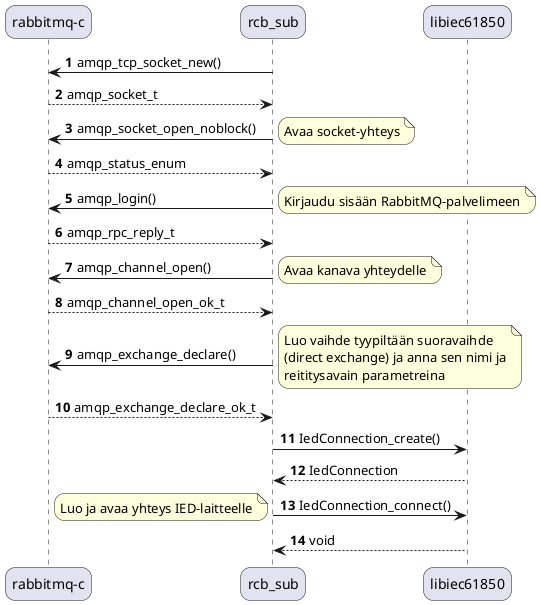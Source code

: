 @startuml
autonumber

skinparam roundcorner 20

participant "rabbitmq-c" as mqc
participant "rcb_sub" as rcbsub
participant "libiec61850" as libiec

rcbsub -> mqc : amqp_tcp_socket_new()
mqc --> rcbsub : amqp_socket_t
rcbsub -> mqc : amqp_socket_open_noblock()
note right
	Avaa socket-yhteys
end note
mqc --> rcbsub : amqp_status_enum
rcbsub -> mqc : amqp_login()
note right
	Kirjaudu sisään RabbitMQ-palvelimeen
end note
mqc --> rcbsub : amqp_rpc_reply_t
rcbsub -> mqc : amqp_channel_open()
note right
	Avaa kanava yhteydelle
end note
mqc --> rcbsub : amqp_channel_open_ok_t
rcbsub -> mqc : amqp_exchange_declare()
note right
	Luo vaihde tyypiltään suoravaihde
	(direct exchange) ja anna sen nimi ja
	reititysavain parametreina
end note
mqc --> rcbsub : amqp_exchange_declare_ok_t
rcbsub -> libiec : IedConnection_create()
libiec --> rcbsub : IedConnection
rcbsub -> libiec : IedConnection_connect()
note left
	Luo ja avaa yhteys IED-laitteelle
end note
libiec --> rcbsub : void
@enduml
